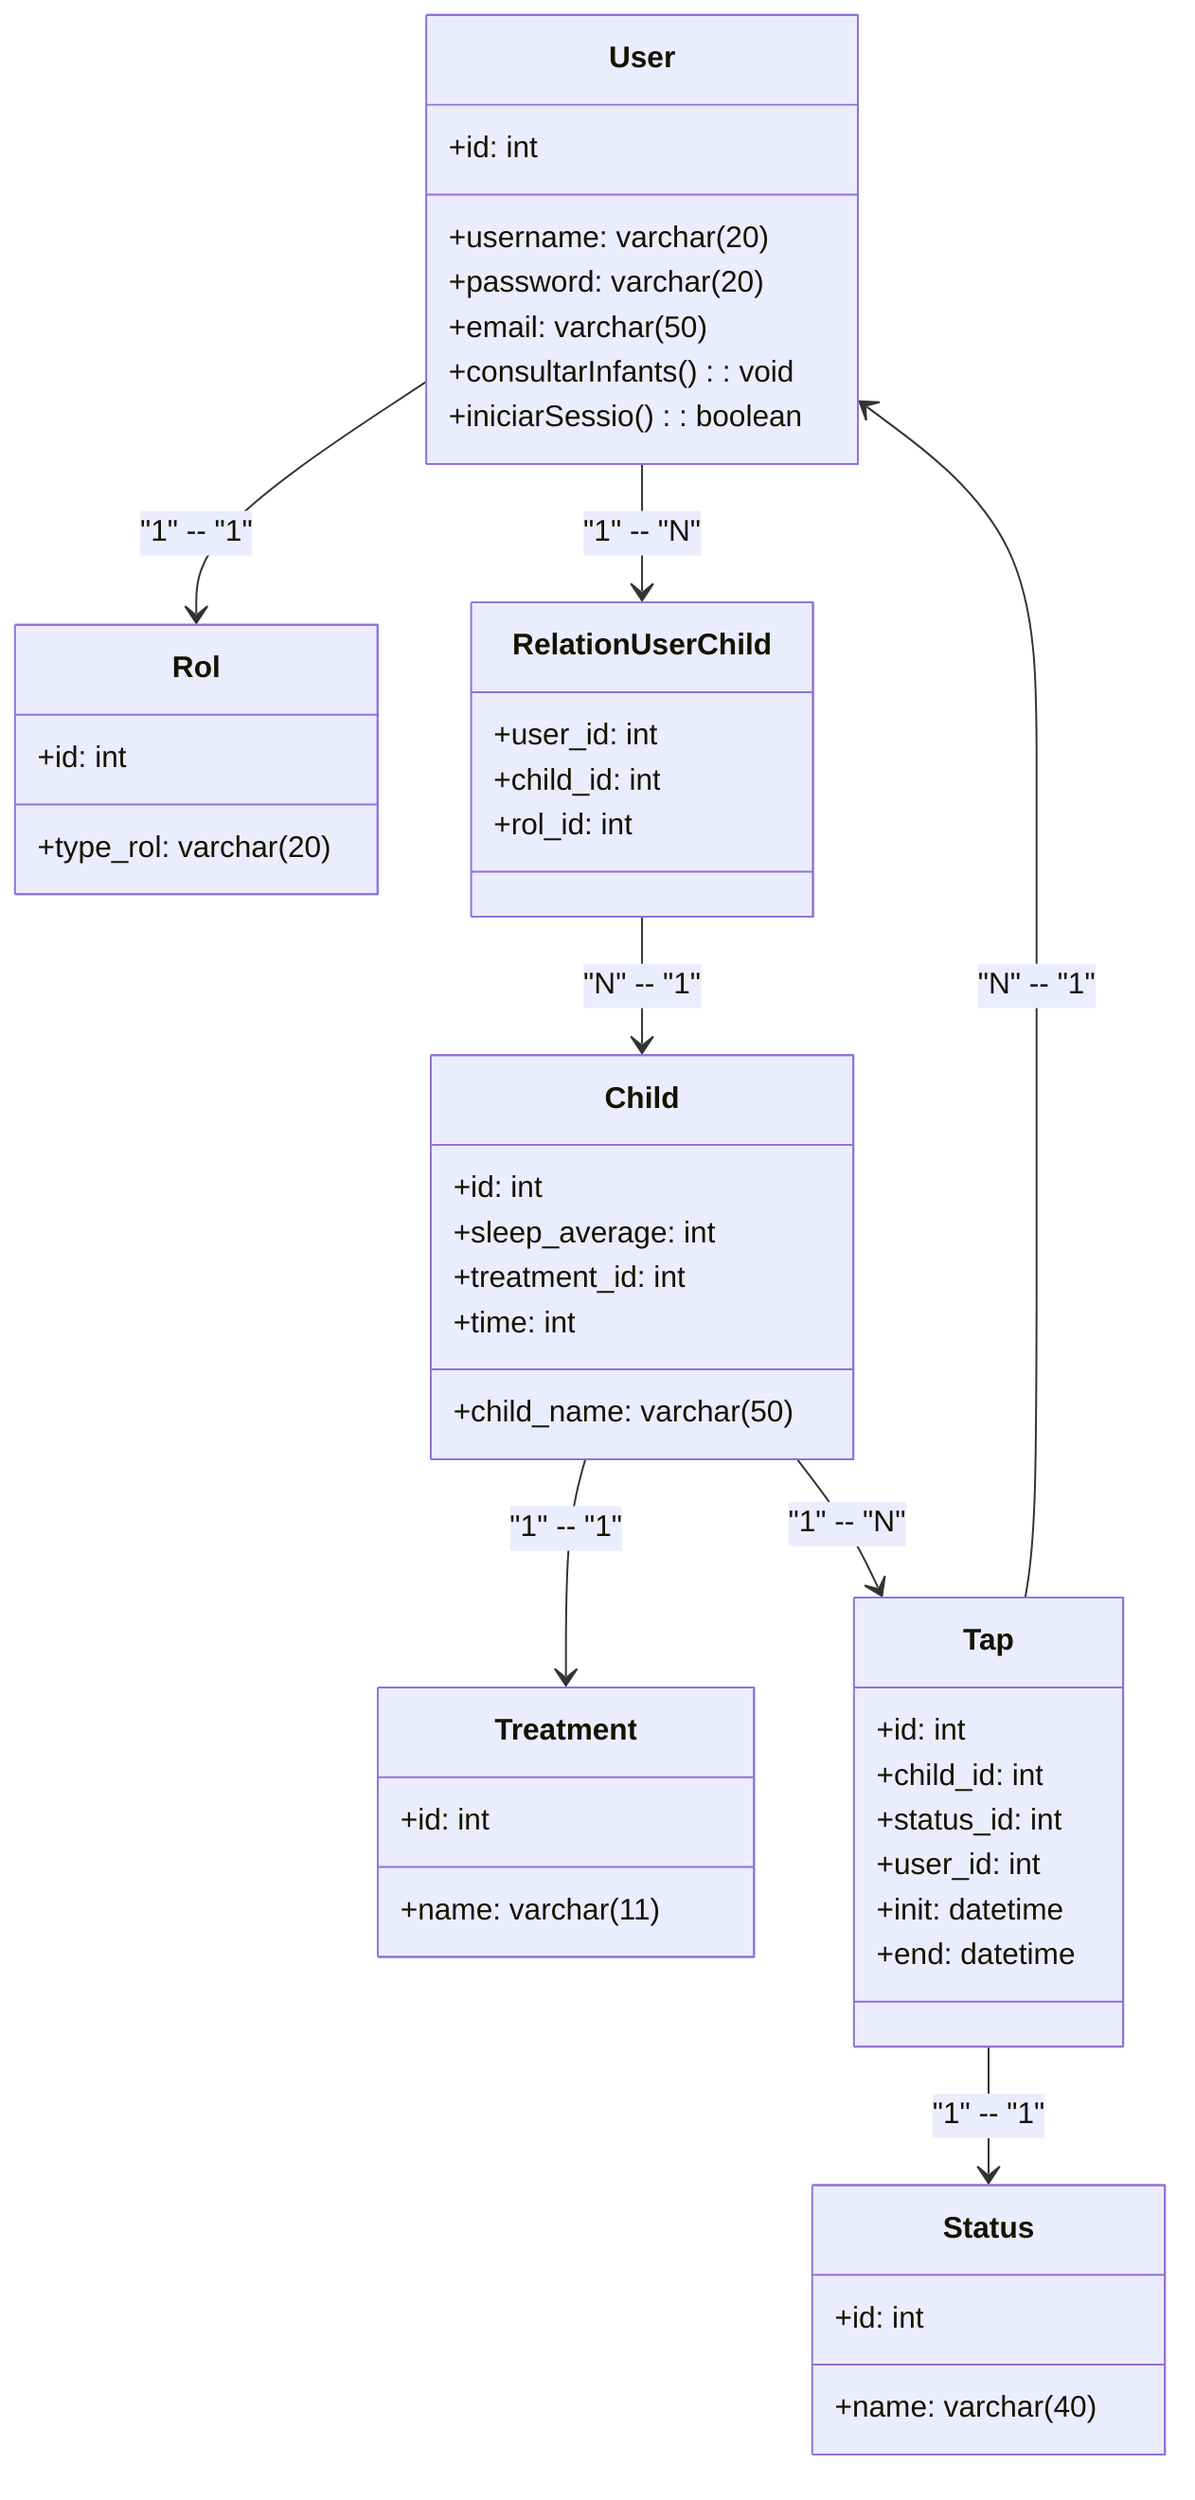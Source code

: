 classDiagram
    class User {
        +id: int
        +username: varchar(20)
        +password: varchar(20)
        +email: varchar(50)
        +consultarInfants(): void
        +iniciarSessio(): boolean
    }

    class Rol {
        +id: int
        +type_rol: varchar(20)
    }

    class Child {
        +id: int
        +child_name: varchar(50)
        +sleep_average: int
        +treatment_id: int
        +time: int
    }

    class Treatment {
        +id: int
        +name: varchar(11)
    }

    class Tap {
        +id: int
        +child_id: int
        +status_id: int
        +user_id: int
        +init: datetime
        +end: datetime
    }

    class Status {
        +id: int
        +name: varchar(40)
    }

    class RelationUserChild {
        +user_id: int
        +child_id: int
        +rol_id: int
    }
    
    User --> Rol : "1" -- "1"  
    User --> RelationUserChild : "1" -- "N"
    RelationUserChild --> Child : "N" -- "1"
    Child --> Treatment : "1" -- "1"
    Child --> Tap : "1" -- "N"
    Tap --> Status : "1" -- "1"
    Tap --> User : "N" -- "1"